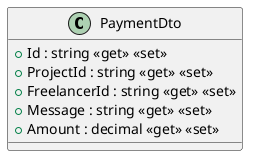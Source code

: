 @startuml
class PaymentDto {
    + Id : string <<get>> <<set>>
    + ProjectId : string <<get>> <<set>>
    + FreelancerId : string <<get>> <<set>>
    + Message : string <<get>> <<set>>
    + Amount : decimal <<get>> <<set>>
}
@enduml
